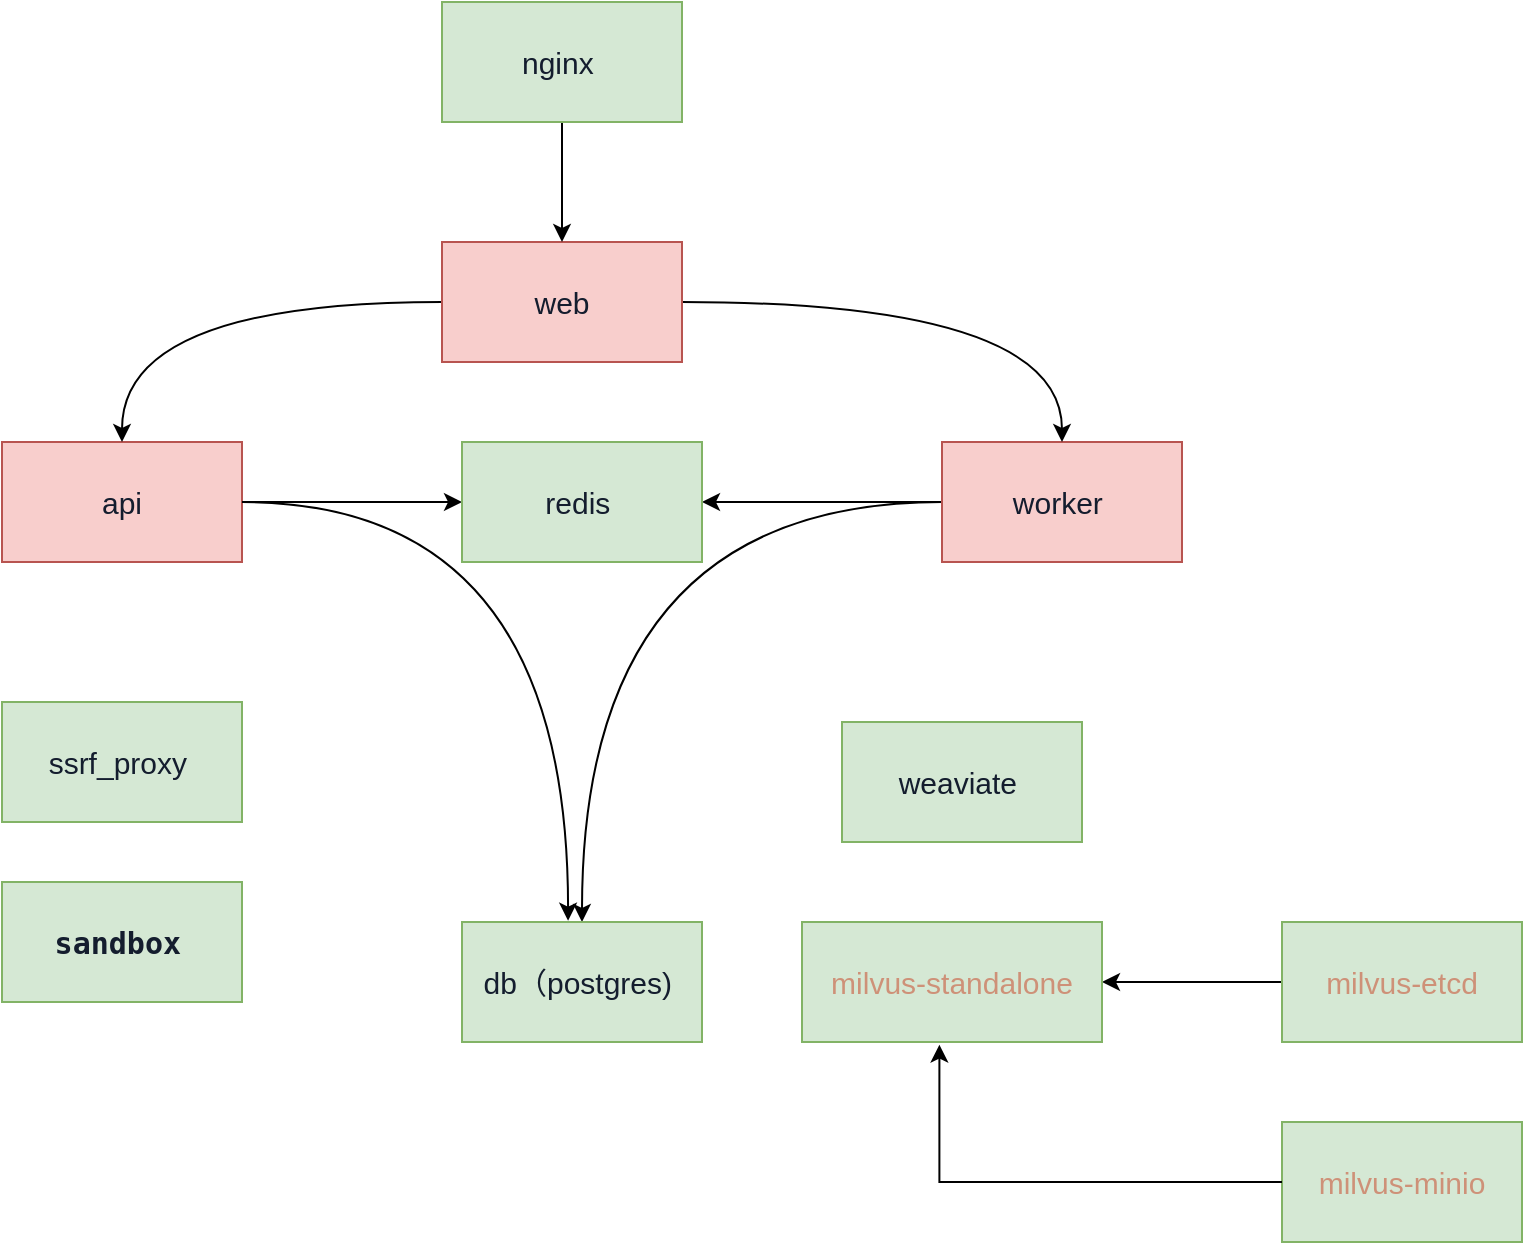 <mxfile version="26.0.15">
  <diagram name="部署图" id="ckwd7PbONQP2WXn0G9DW">
    <mxGraphModel dx="934" dy="1663" grid="1" gridSize="10" guides="0" tooltips="1" connect="1" arrows="1" fold="1" page="1" pageScale="1" pageWidth="827" pageHeight="1169" math="0" shadow="0">
      <root>
        <mxCell id="0" />
        <mxCell id="1" parent="0" />
        <mxCell id="poh_Y1PGnXqLrGlGe4Tp-27" style="edgeStyle=orthogonalEdgeStyle;curved=1;rounded=0;orthogonalLoop=1;jettySize=auto;html=1;entryX=0;entryY=0.5;entryDx=0;entryDy=0;" edge="1" parent="1" source="poh_Y1PGnXqLrGlGe4Tp-1" target="poh_Y1PGnXqLrGlGe4Tp-6">
          <mxGeometry relative="1" as="geometry" />
        </mxCell>
        <mxCell id="poh_Y1PGnXqLrGlGe4Tp-1" value="&lt;span style=&quot;color: rgb(20, 29, 46); text-align: start; white-space-collapse: preserve;&quot;&gt;api&lt;/span&gt;" style="rounded=0;whiteSpace=wrap;html=1;fontSize=15;fontFamily=Helvetica;labelBackgroundColor=none;fillColor=#f8cecc;strokeColor=#b85450;" vertex="1" parent="1">
          <mxGeometry x="40" y="130" width="120" height="60" as="geometry" />
        </mxCell>
        <mxCell id="poh_Y1PGnXqLrGlGe4Tp-28" style="edgeStyle=orthogonalEdgeStyle;curved=1;rounded=0;orthogonalLoop=1;jettySize=auto;html=1;entryX=1;entryY=0.5;entryDx=0;entryDy=0;" edge="1" parent="1" source="poh_Y1PGnXqLrGlGe4Tp-2" target="poh_Y1PGnXqLrGlGe4Tp-6">
          <mxGeometry relative="1" as="geometry" />
        </mxCell>
        <mxCell id="poh_Y1PGnXqLrGlGe4Tp-30" style="edgeStyle=orthogonalEdgeStyle;curved=1;rounded=0;orthogonalLoop=1;jettySize=auto;html=1;entryX=0.5;entryY=0;entryDx=0;entryDy=0;" edge="1" parent="1" source="poh_Y1PGnXqLrGlGe4Tp-2" target="poh_Y1PGnXqLrGlGe4Tp-5">
          <mxGeometry relative="1" as="geometry" />
        </mxCell>
        <mxCell id="poh_Y1PGnXqLrGlGe4Tp-2" value="&lt;span style=&quot;color: rgb(20, 29, 46); text-align: start; white-space-collapse: preserve;&quot;&gt;worker &lt;/span&gt;" style="rounded=0;whiteSpace=wrap;html=1;fontSize=15;fontFamily=Helvetica;labelBackgroundColor=none;fillColor=#f8cecc;strokeColor=#b85450;" vertex="1" parent="1">
          <mxGeometry x="510" y="130" width="120" height="60" as="geometry" />
        </mxCell>
        <mxCell id="poh_Y1PGnXqLrGlGe4Tp-20" style="edgeStyle=orthogonalEdgeStyle;curved=1;rounded=0;orthogonalLoop=1;jettySize=auto;html=1;" edge="1" parent="1" source="poh_Y1PGnXqLrGlGe4Tp-3" target="poh_Y1PGnXqLrGlGe4Tp-1">
          <mxGeometry relative="1" as="geometry" />
        </mxCell>
        <mxCell id="poh_Y1PGnXqLrGlGe4Tp-21" style="edgeStyle=orthogonalEdgeStyle;curved=1;rounded=0;orthogonalLoop=1;jettySize=auto;html=1;entryX=0.5;entryY=0;entryDx=0;entryDy=0;" edge="1" parent="1" source="poh_Y1PGnXqLrGlGe4Tp-3" target="poh_Y1PGnXqLrGlGe4Tp-2">
          <mxGeometry relative="1" as="geometry" />
        </mxCell>
        <mxCell id="poh_Y1PGnXqLrGlGe4Tp-3" value="&lt;span style=&quot;color: rgb(20, 29, 46); text-align: start; white-space-collapse: preserve;&quot;&gt;web&lt;/span&gt;" style="rounded=0;whiteSpace=wrap;html=1;fontSize=15;fontFamily=Helvetica;labelBackgroundColor=none;fillColor=#f8cecc;strokeColor=#b85450;" vertex="1" parent="1">
          <mxGeometry x="260" y="30" width="120" height="60" as="geometry" />
        </mxCell>
        <mxCell id="poh_Y1PGnXqLrGlGe4Tp-4" value="&lt;span style=&quot;color: rgb(20, 29, 46); text-align: start; white-space-collapse: preserve;&quot;&gt;weaviate &lt;/span&gt;" style="rounded=0;whiteSpace=wrap;html=1;fillColor=#d5e8d4;strokeColor=#82b366;fontSize=15;fontFamily=Helvetica;labelBackgroundColor=none;" vertex="1" parent="1">
          <mxGeometry x="460" y="270" width="120" height="60" as="geometry" />
        </mxCell>
        <mxCell id="poh_Y1PGnXqLrGlGe4Tp-5" value="&lt;p&gt;&lt;span style=&quot;color: rgb(20, 29, 46); text-align: start; white-space-collapse: preserve;&quot;&gt;&lt;font&gt;db（postgres) &lt;/font&gt;&lt;/span&gt;&lt;/p&gt;" style="rounded=0;whiteSpace=wrap;html=1;fillColor=#d5e8d4;strokeColor=#82b366;fontSize=15;fontFamily=Helvetica;labelBackgroundColor=none;" vertex="1" parent="1">
          <mxGeometry x="270" y="370" width="120" height="60" as="geometry" />
        </mxCell>
        <mxCell id="poh_Y1PGnXqLrGlGe4Tp-6" value="&lt;span style=&quot;color: rgb(20, 29, 46); text-align: start; white-space-collapse: preserve;&quot;&gt;redis &lt;/span&gt;" style="rounded=0;whiteSpace=wrap;html=1;fillColor=#d5e8d4;strokeColor=#82b366;fontSize=15;fontFamily=Helvetica;labelBackgroundColor=none;" vertex="1" parent="1">
          <mxGeometry x="270" y="130" width="120" height="60" as="geometry" />
        </mxCell>
        <mxCell id="poh_Y1PGnXqLrGlGe4Tp-19" style="edgeStyle=orthogonalEdgeStyle;rounded=0;orthogonalLoop=1;jettySize=auto;html=1;entryX=0.5;entryY=0;entryDx=0;entryDy=0;fontSize=15;fontFamily=Helvetica;labelBackgroundColor=none;" edge="1" parent="1" source="poh_Y1PGnXqLrGlGe4Tp-7" target="poh_Y1PGnXqLrGlGe4Tp-3">
          <mxGeometry relative="1" as="geometry" />
        </mxCell>
        <mxCell id="poh_Y1PGnXqLrGlGe4Tp-7" value="&lt;span style=&quot;color: rgb(20, 29, 46); text-align: start; white-space-collapse: preserve;&quot;&gt;nginx &lt;/span&gt;" style="rounded=0;whiteSpace=wrap;html=1;fillColor=#d5e8d4;strokeColor=#82b366;fontSize=15;fontFamily=Helvetica;labelBackgroundColor=none;" vertex="1" parent="1">
          <mxGeometry x="260" y="-90" width="120" height="60" as="geometry" />
        </mxCell>
        <mxCell id="poh_Y1PGnXqLrGlGe4Tp-8" value="&lt;span style=&quot;color: rgb(20, 29, 46); text-align: start; white-space-collapse: preserve;&quot;&gt;ssrf_proxy &lt;/span&gt;" style="rounded=0;whiteSpace=wrap;html=1;fillColor=#d5e8d4;strokeColor=#82b366;fontSize=15;fontFamily=Helvetica;labelBackgroundColor=none;" vertex="1" parent="1">
          <mxGeometry x="40" y="260" width="120" height="60" as="geometry" />
        </mxCell>
        <mxCell id="poh_Y1PGnXqLrGlGe4Tp-9" value="&lt;code class=&quot;py-[1px] px-1.5 min-w-[1.625rem] justify-center items-center ring-1 ring-inset ring-tint bg-tint rounded text-[.875em] leading-[calc(max(1.20em,1.25rem))]&quot; style=&quot;--tw-border-spacing-x: 0; --tw-border-spacing-y: 0; --tw-translate-x: 0; --tw-translate-y: 0; --tw-rotate: 0; --tw-skew-x: 0; --tw-skew-y: 0; --tw-scale-x: 1; --tw-scale-y: 1; --tw-pan-x: ; --tw-pan-y: ; --tw-pinch-zoom: ; --tw-scroll-snap-strictness: proximity; --tw-gradient-from-position: ; --tw-gradient-via-position: ; --tw-gradient-to-position: ; --tw-ordinal: ; --tw-slashed-zero: ; --tw-numeric-figure: ; --tw-numeric-spacing: ; --tw-numeric-fraction: ; --tw-ring-inset: inset; --tw-ring-offset-width: 0px; --tw-ring-offset-color: #fff; --tw-ring-color: rgb(var(--tint-7)); --tw-ring-offset-shadow: var(--tw-ring-inset) 0 0 0 var(--tw-ring-offset-width) var(--tw-ring-offset-color); --tw-ring-shadow: var(--tw-ring-inset) 0 0 0 calc(1px + var(--tw-ring-offset-width)) var(--tw-ring-color); --tw-shadow: 0 0 #0000; --tw-shadow-colored: 0 0 #0000; --tw-blur: ; --tw-brightness: ; --tw-contrast: ; --tw-grayscale: ; --tw-hue-rotate: ; --tw-invert: ; --tw-saturate: ; --tw-sepia: ; --tw-drop-shadow: ; --tw-backdrop-blur: ; --tw-backdrop-brightness: ; --tw-backdrop-contrast: ; --tw-backdrop-grayscale: ; --tw-backdrop-hue-rotate: ; --tw-backdrop-invert: ; --tw-backdrop-opacity: ; --tw-backdrop-saturate: ; --tw-backdrop-sepia: ; --tw-contain-size: ; --tw-contain-layout: ; --tw-contain-paint: ; --tw-contain-style: ; box-sizing: border-box; border: 0px solid rgb(229, 231, 235); font-feature-settings: normal; font-variation-settings: normal; -webkit-font-smoothing: auto; min-width: 1.625rem; align-items: center; justify-content: center; border-radius: 0.25rem; padding: 1px 0.375rem; line-height: max(1.2em, 1.25rem); box-shadow: var(--tw-ring-offset-shadow),var(--tw-ring-shadow),var(--tw-shadow,0 0 #0000); color: rgb(20, 29, 46); text-align: start; white-space-collapse: preserve;&quot;&gt;sandbox&lt;/code&gt;&lt;span style=&quot;color: rgb(20, 29, 46); text-align: start; white-space-collapse: preserve;&quot;&gt; &lt;/span&gt;" style="rounded=0;whiteSpace=wrap;html=1;fillColor=#d5e8d4;strokeColor=#82b366;fontSize=15;fontFamily=Helvetica;labelBackgroundColor=none;fontStyle=1" vertex="1" parent="1">
          <mxGeometry x="40" y="350" width="120" height="60" as="geometry" />
        </mxCell>
        <mxCell id="poh_Y1PGnXqLrGlGe4Tp-16" style="edgeStyle=orthogonalEdgeStyle;rounded=0;orthogonalLoop=1;jettySize=auto;html=1;entryX=1;entryY=0.5;entryDx=0;entryDy=0;fontSize=15;fontFamily=Helvetica;labelBackgroundColor=none;" edge="1" parent="1" source="poh_Y1PGnXqLrGlGe4Tp-11" target="poh_Y1PGnXqLrGlGe4Tp-15">
          <mxGeometry relative="1" as="geometry" />
        </mxCell>
        <mxCell id="poh_Y1PGnXqLrGlGe4Tp-11" value="&lt;div style=&quot;color: rgb(212, 212, 212); line-height: 19px; white-space: pre;&quot;&gt;&lt;span style=&quot;color: #ce9178;&quot;&gt;milvus-etcd&lt;/span&gt;&lt;/div&gt;" style="rounded=0;whiteSpace=wrap;html=1;fillColor=#d5e8d4;strokeColor=#82b366;fontSize=15;fontFamily=Helvetica;labelBackgroundColor=none;" vertex="1" parent="1">
          <mxGeometry x="680" y="370" width="120" height="60" as="geometry" />
        </mxCell>
        <mxCell id="poh_Y1PGnXqLrGlGe4Tp-12" value="&lt;div style=&quot;color: rgb(212, 212, 212); line-height: 19px; white-space: pre;&quot;&gt;&lt;div style=&quot;line-height: 19px;&quot;&gt;&lt;span style=&quot;color: #ce9178;&quot;&gt;milvus-minio&lt;/span&gt;&lt;/div&gt;&lt;/div&gt;" style="rounded=0;whiteSpace=wrap;html=1;fillColor=#d5e8d4;strokeColor=#82b366;fontSize=15;fontFamily=Helvetica;labelBackgroundColor=none;" vertex="1" parent="1">
          <mxGeometry x="680" y="470" width="120" height="60" as="geometry" />
        </mxCell>
        <mxCell id="poh_Y1PGnXqLrGlGe4Tp-15" value="&lt;div style=&quot;color: rgb(212, 212, 212); line-height: 19px; white-space: pre;&quot;&gt;&lt;div style=&quot;line-height: 19px;&quot;&gt;&lt;div style=&quot;line-height: 19px;&quot;&gt;&lt;span style=&quot;color: #ce9178;&quot;&gt;milvus-standalone&lt;/span&gt;&lt;/div&gt;&lt;/div&gt;&lt;/div&gt;" style="rounded=0;whiteSpace=wrap;html=1;fillColor=#d5e8d4;strokeColor=#82b366;fontSize=15;fontFamily=Helvetica;labelBackgroundColor=none;" vertex="1" parent="1">
          <mxGeometry x="440" y="370" width="150" height="60" as="geometry" />
        </mxCell>
        <mxCell id="poh_Y1PGnXqLrGlGe4Tp-18" style="edgeStyle=orthogonalEdgeStyle;rounded=0;orthogonalLoop=1;jettySize=auto;html=1;entryX=0.458;entryY=1.022;entryDx=0;entryDy=0;entryPerimeter=0;fontSize=15;fontFamily=Helvetica;labelBackgroundColor=none;" edge="1" parent="1" source="poh_Y1PGnXqLrGlGe4Tp-12" target="poh_Y1PGnXqLrGlGe4Tp-15">
          <mxGeometry relative="1" as="geometry" />
        </mxCell>
        <mxCell id="poh_Y1PGnXqLrGlGe4Tp-29" style="edgeStyle=orthogonalEdgeStyle;curved=1;rounded=0;orthogonalLoop=1;jettySize=auto;html=1;entryX=0.442;entryY=-0.011;entryDx=0;entryDy=0;entryPerimeter=0;" edge="1" parent="1" source="poh_Y1PGnXqLrGlGe4Tp-1" target="poh_Y1PGnXqLrGlGe4Tp-5">
          <mxGeometry relative="1" as="geometry" />
        </mxCell>
      </root>
    </mxGraphModel>
  </diagram>
</mxfile>

